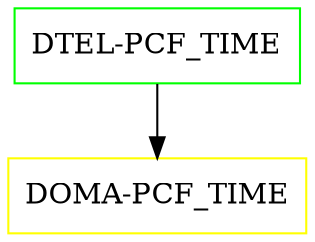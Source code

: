 digraph G {
  "DTEL-PCF_TIME" [shape=box,color=green];
  "DOMA-PCF_TIME" [shape=box,color=yellow,URL="./DOMA_PCF_TIME.html"];
  "DTEL-PCF_TIME" -> "DOMA-PCF_TIME";
}
